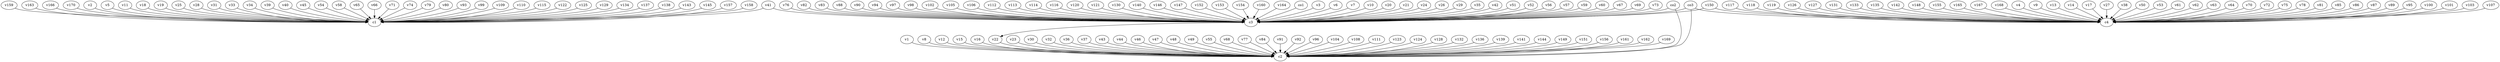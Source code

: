 strict digraph  {
c1;
c2;
c3;
c4;
v1;
v2;
v3;
v4;
v5;
v6;
v7;
v8;
v9;
v10;
v11;
v12;
v13;
v14;
v15;
v16;
v17;
v18;
v19;
v20;
v21;
v22;
v23;
v24;
v25;
v26;
v27;
v28;
v29;
v30;
v31;
v32;
v33;
v34;
v35;
v36;
v37;
v38;
v39;
v40;
v41;
v42;
v43;
v44;
v45;
v46;
v47;
v48;
v49;
v50;
v51;
v52;
v53;
v54;
v55;
v56;
v57;
v58;
v59;
v60;
v61;
v62;
v63;
v64;
v65;
v66;
v67;
v68;
v69;
v70;
v71;
v72;
v73;
v74;
v75;
v76;
v77;
v78;
v79;
v80;
v81;
v82;
v83;
v84;
v85;
v86;
v87;
v88;
v89;
v90;
v91;
v92;
v93;
v94;
v95;
v96;
v97;
v98;
v99;
v100;
v101;
v102;
v103;
v104;
v105;
v106;
v107;
v108;
v109;
v110;
v111;
v112;
v113;
v114;
v115;
v116;
v117;
v118;
v119;
v120;
v121;
v122;
v123;
v124;
v125;
v126;
v127;
v128;
v129;
v130;
v131;
v132;
v133;
v134;
v135;
v136;
v137;
v138;
v139;
v140;
v141;
v142;
v143;
v144;
v145;
v146;
v147;
v148;
v149;
v150;
v151;
v152;
v153;
v154;
v155;
v156;
v157;
v158;
v159;
v160;
v161;
v162;
v163;
v164;
v165;
v166;
v167;
v168;
v169;
v170;
co1;
co2;
co3;
c3 -> v22  [weight=1];
v1 -> c2  [weight=1];
v2 -> c1  [weight=1];
v3 -> c3  [weight=1];
v4 -> c4  [weight=1];
v5 -> c1  [weight=1];
v6 -> c3  [weight=1];
v7 -> c3  [weight=1];
v8 -> c2  [weight=1];
v9 -> c4  [weight=1];
v10 -> c3  [weight=1];
v11 -> c1  [weight=1];
v12 -> c2  [weight=1];
v13 -> c4  [weight=1];
v14 -> c4  [weight=1];
v15 -> c2  [weight=1];
v16 -> c2  [weight=1];
v17 -> c4  [weight=1];
v18 -> c1  [weight=1];
v19 -> c1  [weight=1];
v20 -> c3  [weight=1];
v21 -> c3  [weight=1];
v22 -> c2  [weight=1];
v23 -> c2  [weight=1];
v24 -> c3  [weight=1];
v25 -> c1  [weight=1];
v26 -> c3  [weight=1];
v27 -> c4  [weight=1];
v28 -> c1  [weight=1];
v29 -> c3  [weight=1];
v30 -> c2  [weight=1];
v31 -> c1  [weight=1];
v32 -> c2  [weight=1];
v33 -> c1  [weight=1];
v34 -> c1  [weight=1];
v35 -> c3  [weight=1];
v36 -> c2  [weight=1];
v37 -> c2  [weight=1];
v38 -> c4  [weight=1];
v39 -> c1  [weight=1];
v40 -> c1  [weight=1];
v41 -> c3  [weight=1];
v41 -> c1  [weight=1];
v42 -> c3  [weight=1];
v43 -> c2  [weight=1];
v44 -> c2  [weight=1];
v45 -> c1  [weight=1];
v46 -> c2  [weight=1];
v47 -> c2  [weight=1];
v48 -> c2  [weight=1];
v49 -> c2  [weight=1];
v50 -> c4  [weight=1];
v51 -> c3  [weight=1];
v52 -> c3  [weight=1];
v53 -> c4  [weight=1];
v54 -> c1  [weight=1];
v55 -> c2  [weight=1];
v56 -> c3  [weight=1];
v57 -> c3  [weight=1];
v58 -> c1  [weight=1];
v59 -> c3  [weight=1];
v60 -> c3  [weight=1];
v61 -> c4  [weight=1];
v62 -> c4  [weight=1];
v63 -> c4  [weight=1];
v64 -> c4  [weight=1];
v65 -> c1  [weight=1];
v66 -> c1  [weight=1];
v67 -> c3  [weight=1];
v68 -> c2  [weight=1];
v69 -> c3  [weight=1];
v70 -> c4  [weight=1];
v71 -> c1  [weight=1];
v72 -> c4  [weight=1];
v73 -> c3  [weight=1];
v74 -> c1  [weight=1];
v75 -> c4  [weight=1];
v76 -> c3  [weight=1];
v77 -> c2  [weight=1];
v78 -> c4  [weight=1];
v79 -> c1  [weight=1];
v80 -> c1  [weight=1];
v81 -> c4  [weight=1];
v82 -> c3  [weight=1];
v83 -> c3  [weight=1];
v84 -> c2  [weight=1];
v85 -> c4  [weight=1];
v86 -> c4  [weight=1];
v87 -> c4  [weight=1];
v88 -> c3  [weight=1];
v89 -> c4  [weight=1];
v90 -> c3  [weight=1];
v91 -> c2  [weight=1];
v92 -> c2  [weight=1];
v93 -> c1  [weight=1];
v94 -> c3  [weight=1];
v95 -> c4  [weight=1];
v96 -> c2  [weight=1];
v97 -> c3  [weight=1];
v98 -> c3  [weight=1];
v99 -> c1  [weight=1];
v100 -> c4  [weight=1];
v101 -> c4  [weight=1];
v102 -> c3  [weight=1];
v103 -> c4  [weight=1];
v104 -> c2  [weight=1];
v105 -> c3  [weight=1];
v106 -> c3  [weight=1];
v107 -> c4  [weight=1];
v108 -> c2  [weight=1];
v109 -> c1  [weight=1];
v110 -> c1  [weight=1];
v111 -> c2  [weight=1];
v112 -> c3  [weight=1];
v113 -> c3  [weight=1];
v114 -> c3  [weight=1];
v115 -> c1  [weight=1];
v116 -> c3  [weight=1];
v117 -> c4  [weight=1];
v118 -> c4  [weight=1];
v119 -> c4  [weight=1];
v120 -> c3  [weight=1];
v121 -> c3  [weight=1];
v122 -> c1  [weight=1];
v123 -> c2  [weight=1];
v124 -> c2  [weight=1];
v125 -> c1  [weight=1];
v126 -> c4  [weight=1];
v127 -> c4  [weight=1];
v128 -> c2  [weight=1];
v129 -> c1  [weight=1];
v130 -> c3  [weight=1];
v131 -> c4  [weight=1];
v132 -> c2  [weight=1];
v133 -> c4  [weight=1];
v134 -> c1  [weight=1];
v135 -> c4  [weight=1];
v136 -> c2  [weight=1];
v137 -> c1  [weight=1];
v138 -> c1  [weight=1];
v139 -> c2  [weight=1];
v140 -> c3  [weight=1];
v141 -> c2  [weight=1];
v142 -> c4  [weight=1];
v143 -> c1  [weight=1];
v144 -> c2  [weight=1];
v145 -> c1  [weight=1];
v146 -> c3  [weight=1];
v147 -> c3  [weight=1];
v148 -> c4  [weight=1];
v149 -> c2  [weight=1];
v150 -> c4  [weight=1];
v150 -> c3  [weight=1];
v151 -> c2  [weight=1];
v152 -> c3  [weight=1];
v153 -> c3  [weight=1];
v154 -> c3  [weight=1];
v155 -> c4  [weight=1];
v156 -> c2  [weight=1];
v157 -> c1  [weight=1];
v158 -> c1  [weight=1];
v159 -> c1  [weight=1];
v160 -> c3  [weight=1];
v161 -> c2  [weight=1];
v162 -> c2  [weight=1];
v163 -> c1  [weight=1];
v164 -> c3  [weight=1];
v165 -> c4  [weight=1];
v166 -> c1  [weight=1];
v167 -> c4  [weight=1];
v168 -> c4  [weight=1];
v169 -> c2  [weight=1];
v170 -> c1  [weight=1];
co1 -> c3  [weight=1];
co2 -> c3  [weight=1];
co2 -> c2  [weight=1];
co3 -> c4  [weight=1];
co3 -> c3  [weight=1];
co3 -> c2  [weight=1];
}
